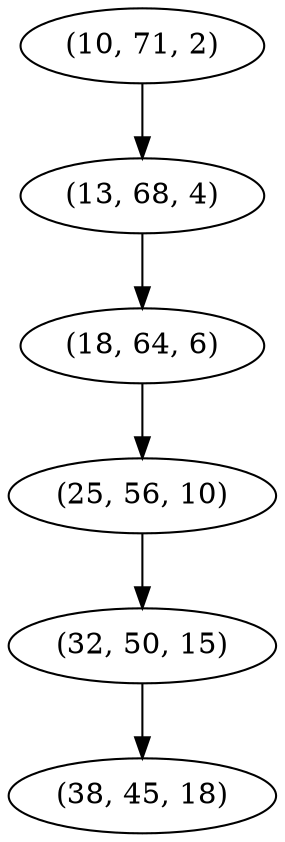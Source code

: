 digraph tree {
    "(10, 71, 2)";
    "(13, 68, 4)";
    "(18, 64, 6)";
    "(25, 56, 10)";
    "(32, 50, 15)";
    "(38, 45, 18)";
    "(10, 71, 2)" -> "(13, 68, 4)";
    "(13, 68, 4)" -> "(18, 64, 6)";
    "(18, 64, 6)" -> "(25, 56, 10)";
    "(25, 56, 10)" -> "(32, 50, 15)";
    "(32, 50, 15)" -> "(38, 45, 18)";
}
